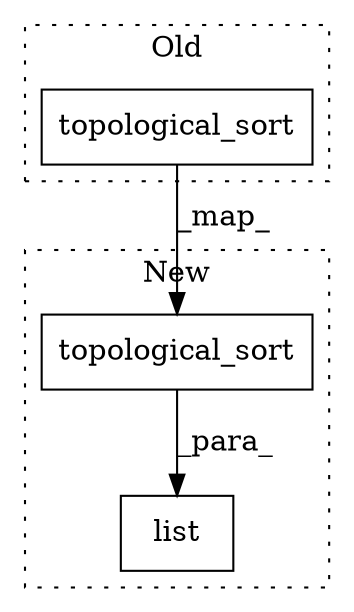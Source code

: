 digraph G {
subgraph cluster0 {
1 [label="topological_sort" a="32" s="2333,2368" l="17,1" shape="box"];
label = "Old";
style="dotted";
}
subgraph cluster1 {
2 [label="topological_sort" a="32" s="2347,2377" l="17,1" shape="box"];
3 [label="list" a="32" s="2333,2378" l="5,1" shape="box"];
label = "New";
style="dotted";
}
1 -> 2 [label="_map_"];
2 -> 3 [label="_para_"];
}